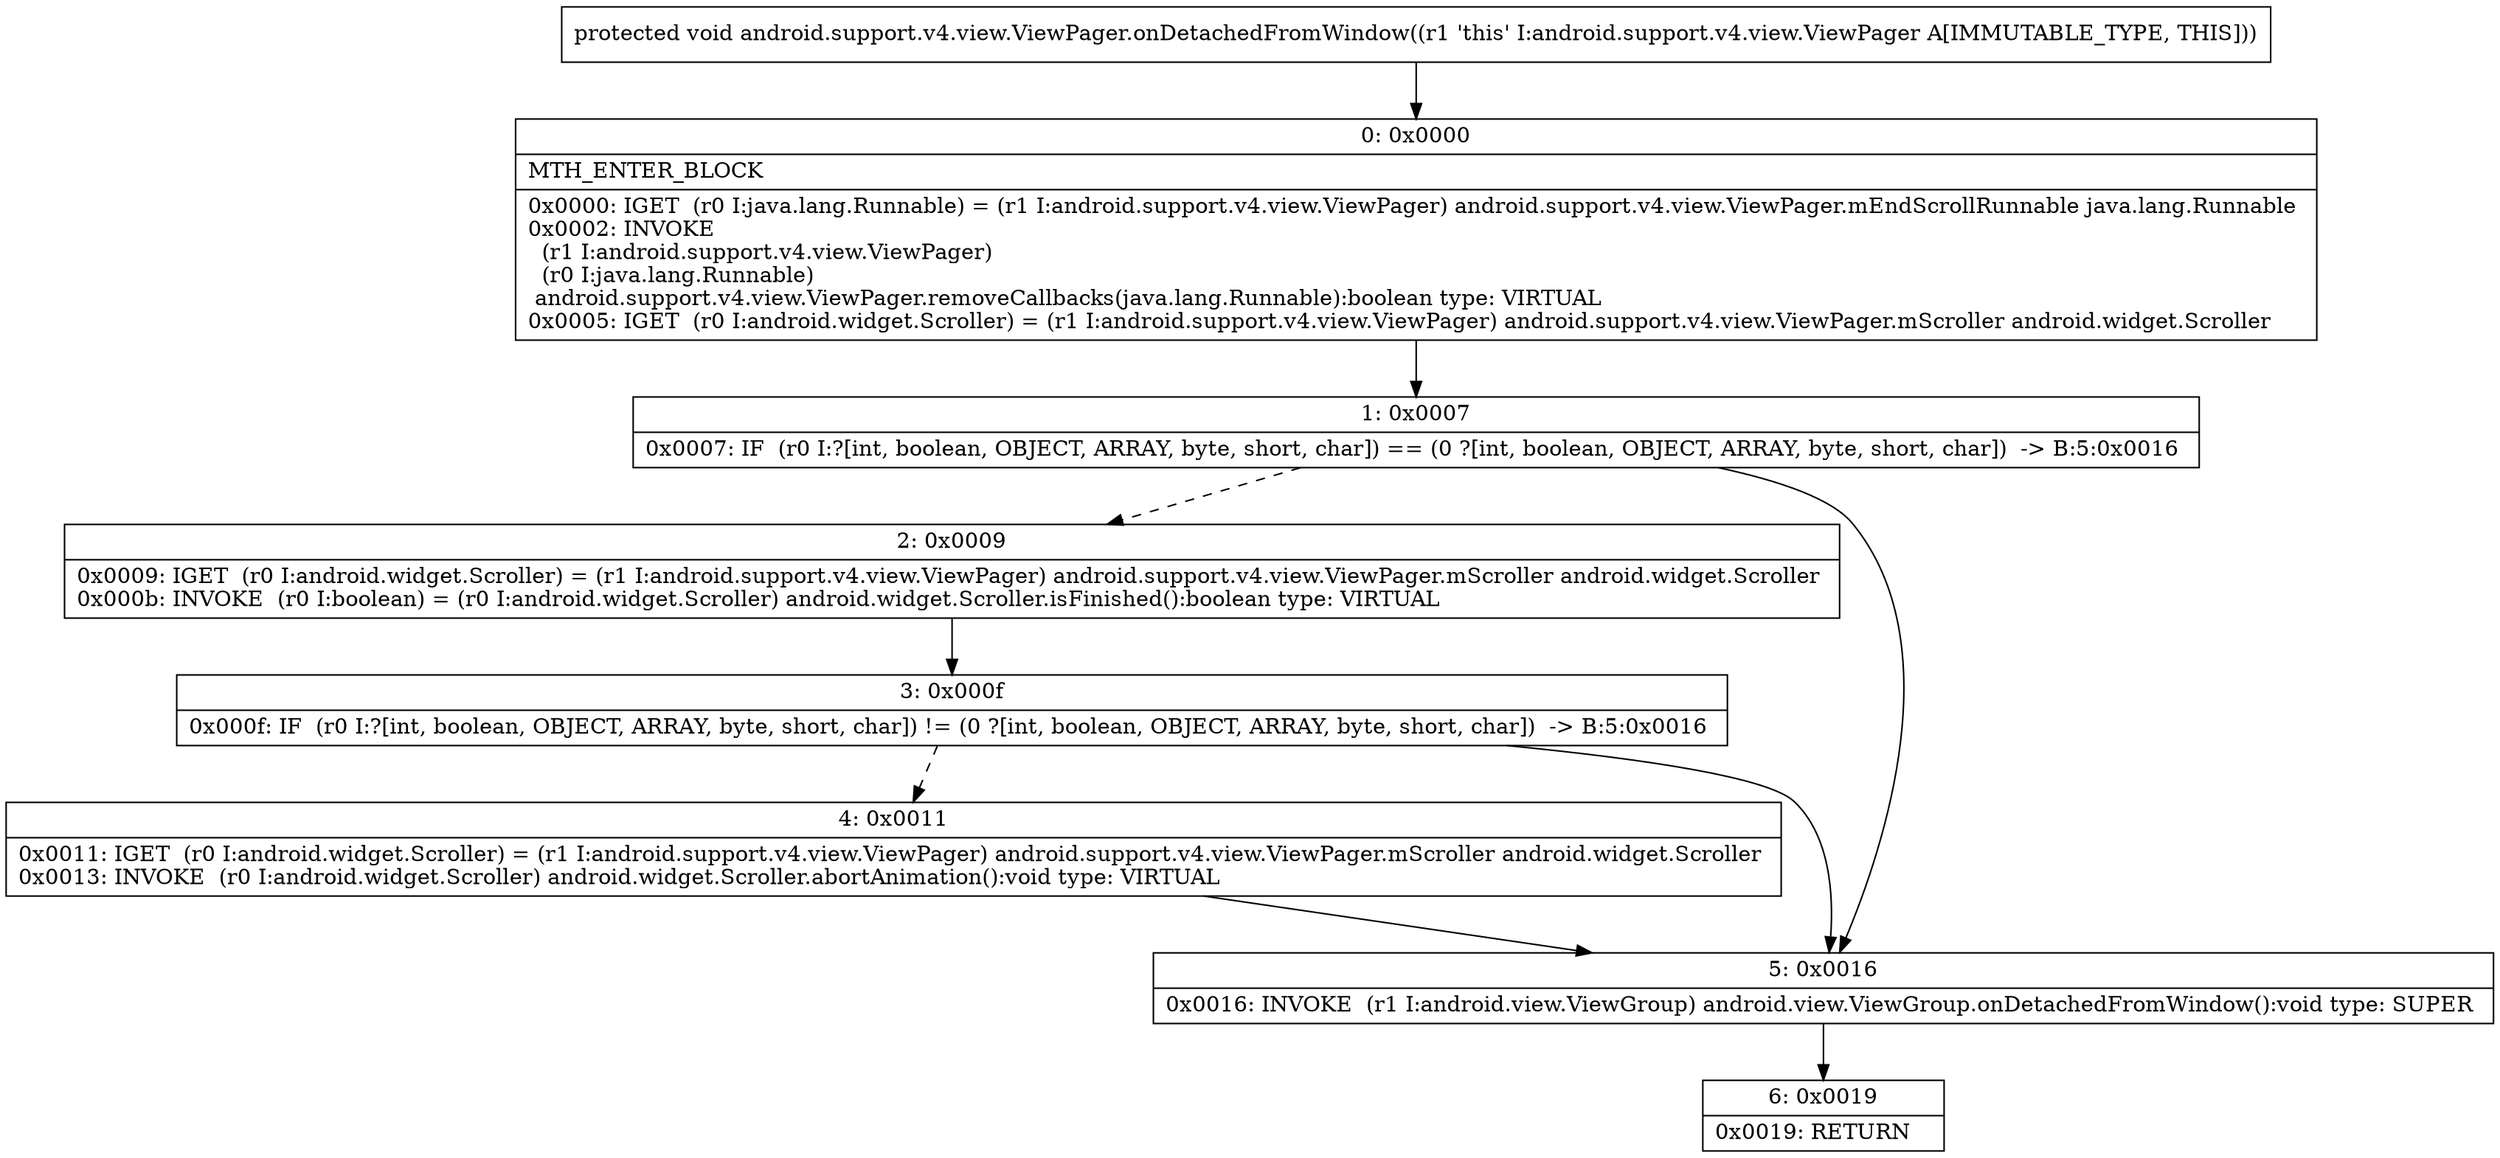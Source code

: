 digraph "CFG forandroid.support.v4.view.ViewPager.onDetachedFromWindow()V" {
Node_0 [shape=record,label="{0\:\ 0x0000|MTH_ENTER_BLOCK\l|0x0000: IGET  (r0 I:java.lang.Runnable) = (r1 I:android.support.v4.view.ViewPager) android.support.v4.view.ViewPager.mEndScrollRunnable java.lang.Runnable \l0x0002: INVOKE  \l  (r1 I:android.support.v4.view.ViewPager)\l  (r0 I:java.lang.Runnable)\l android.support.v4.view.ViewPager.removeCallbacks(java.lang.Runnable):boolean type: VIRTUAL \l0x0005: IGET  (r0 I:android.widget.Scroller) = (r1 I:android.support.v4.view.ViewPager) android.support.v4.view.ViewPager.mScroller android.widget.Scroller \l}"];
Node_1 [shape=record,label="{1\:\ 0x0007|0x0007: IF  (r0 I:?[int, boolean, OBJECT, ARRAY, byte, short, char]) == (0 ?[int, boolean, OBJECT, ARRAY, byte, short, char])  \-\> B:5:0x0016 \l}"];
Node_2 [shape=record,label="{2\:\ 0x0009|0x0009: IGET  (r0 I:android.widget.Scroller) = (r1 I:android.support.v4.view.ViewPager) android.support.v4.view.ViewPager.mScroller android.widget.Scroller \l0x000b: INVOKE  (r0 I:boolean) = (r0 I:android.widget.Scroller) android.widget.Scroller.isFinished():boolean type: VIRTUAL \l}"];
Node_3 [shape=record,label="{3\:\ 0x000f|0x000f: IF  (r0 I:?[int, boolean, OBJECT, ARRAY, byte, short, char]) != (0 ?[int, boolean, OBJECT, ARRAY, byte, short, char])  \-\> B:5:0x0016 \l}"];
Node_4 [shape=record,label="{4\:\ 0x0011|0x0011: IGET  (r0 I:android.widget.Scroller) = (r1 I:android.support.v4.view.ViewPager) android.support.v4.view.ViewPager.mScroller android.widget.Scroller \l0x0013: INVOKE  (r0 I:android.widget.Scroller) android.widget.Scroller.abortAnimation():void type: VIRTUAL \l}"];
Node_5 [shape=record,label="{5\:\ 0x0016|0x0016: INVOKE  (r1 I:android.view.ViewGroup) android.view.ViewGroup.onDetachedFromWindow():void type: SUPER \l}"];
Node_6 [shape=record,label="{6\:\ 0x0019|0x0019: RETURN   \l}"];
MethodNode[shape=record,label="{protected void android.support.v4.view.ViewPager.onDetachedFromWindow((r1 'this' I:android.support.v4.view.ViewPager A[IMMUTABLE_TYPE, THIS])) }"];
MethodNode -> Node_0;
Node_0 -> Node_1;
Node_1 -> Node_2[style=dashed];
Node_1 -> Node_5;
Node_2 -> Node_3;
Node_3 -> Node_4[style=dashed];
Node_3 -> Node_5;
Node_4 -> Node_5;
Node_5 -> Node_6;
}

